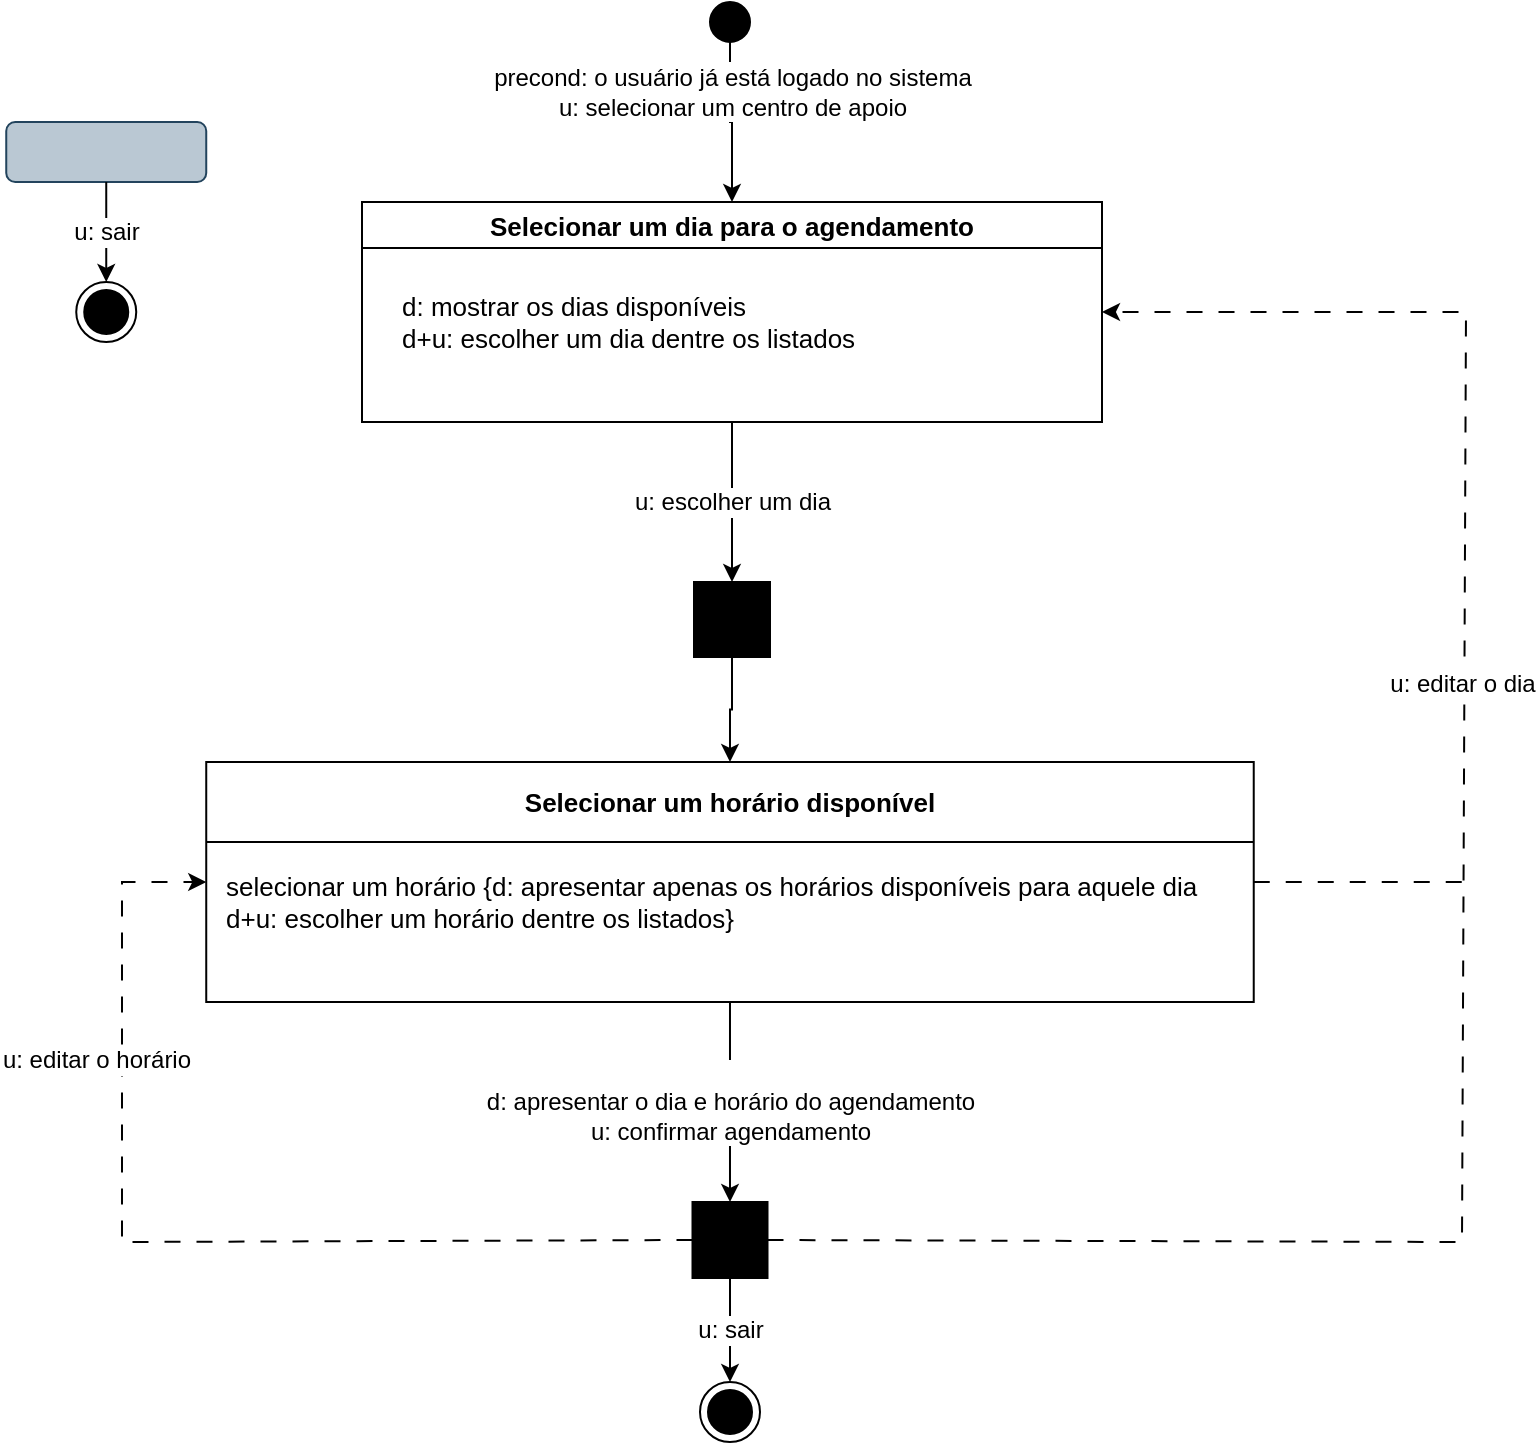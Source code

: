 <mxfile version="25.0.1">
  <diagram name="Página-1" id="4fPj8FKTWWKvgSlPfXeu">
    <mxGraphModel dx="1600" dy="789" grid="1" gridSize="10" guides="1" tooltips="1" connect="1" arrows="1" fold="1" page="1" pageScale="1" pageWidth="827" pageHeight="1169" math="0" shadow="0">
      <root>
        <mxCell id="0" />
        <mxCell id="1" parent="0" />
        <mxCell id="tzBEl5uezkZAkphJzdvv-1" value="&lt;font style=&quot;font-size: 13px;&quot;&gt;Selecionar um dia para o agendamento&lt;/font&gt;" style="swimlane;whiteSpace=wrap;html=1;" vertex="1" parent="1">
          <mxGeometry x="240" y="200" width="370" height="110" as="geometry" />
        </mxCell>
        <mxCell id="tzBEl5uezkZAkphJzdvv-2" value="&lt;div&gt;&lt;font style=&quot;font-size: 13px;&quot;&gt;d: mostrar os dias disponíveis&lt;/font&gt;&lt;/div&gt;&lt;font style=&quot;font-size: 13px;&quot;&gt;d+u: escolher um dia dentre os listados&lt;/font&gt;" style="text;html=1;align=left;verticalAlign=middle;resizable=0;points=[];autosize=1;strokeColor=none;fillColor=none;rotation=0;" vertex="1" parent="tzBEl5uezkZAkphJzdvv-1">
          <mxGeometry x="18" y="40" width="250" height="40" as="geometry" />
        </mxCell>
        <mxCell id="tzBEl5uezkZAkphJzdvv-9" style="edgeStyle=orthogonalEdgeStyle;rounded=0;orthogonalLoop=1;jettySize=auto;html=1;entryX=0.5;entryY=0;entryDx=0;entryDy=0;" edge="1" parent="1" source="tzBEl5uezkZAkphJzdvv-5" target="tzBEl5uezkZAkphJzdvv-1">
          <mxGeometry relative="1" as="geometry" />
        </mxCell>
        <mxCell id="tzBEl5uezkZAkphJzdvv-5" value="" style="ellipse;whiteSpace=wrap;html=1;aspect=fixed;fillColor=#000000;" vertex="1" parent="1">
          <mxGeometry x="414" y="100" width="20" height="20" as="geometry" />
        </mxCell>
        <mxCell id="tzBEl5uezkZAkphJzdvv-4" value="&lt;div&gt;precond: o usuário já está logado no sistema&lt;/div&gt;u: selecionar um centro de apoio" style="text;html=1;align=center;verticalAlign=middle;whiteSpace=wrap;rounded=0;fillColor=default;" vertex="1" parent="1">
          <mxGeometry x="278.5" y="130" width="293" height="30" as="geometry" />
        </mxCell>
        <mxCell id="tzBEl5uezkZAkphJzdvv-16" value="" style="edgeStyle=orthogonalEdgeStyle;rounded=0;orthogonalLoop=1;jettySize=auto;html=1;entryX=0.5;entryY=0;entryDx=0;entryDy=0;" edge="1" parent="1" source="tzBEl5uezkZAkphJzdvv-10" target="tzBEl5uezkZAkphJzdvv-19">
          <mxGeometry relative="1" as="geometry">
            <mxPoint x="69.0" y="353.75" as="targetPoint" />
          </mxGeometry>
        </mxCell>
        <mxCell id="tzBEl5uezkZAkphJzdvv-10" value="" style="whiteSpace=wrap;html=1;fontStyle=1;startSize=23;fillColor=#000000;" vertex="1" parent="1">
          <mxGeometry x="406" y="390" width="38" height="37.5" as="geometry" />
        </mxCell>
        <mxCell id="tzBEl5uezkZAkphJzdvv-19" value="&lt;font style=&quot;font-size: 13px;&quot;&gt;Selecionar um horário disponível&lt;/font&gt;" style="swimlane;whiteSpace=wrap;html=1;startSize=40;" vertex="1" parent="1">
          <mxGeometry x="162.12" y="480" width="523.75" height="120" as="geometry" />
        </mxCell>
        <mxCell id="tzBEl5uezkZAkphJzdvv-34" value="&lt;div&gt;&lt;font style=&quot;font-size: 13px;&quot;&gt;selecionar um horário {d: apresentar apenas os horários disponíveis para aquele dia&lt;/font&gt;&lt;/div&gt;&lt;div&gt;&lt;font style=&quot;font-size: 13px;&quot;&gt;d+u: escolher um horário dentre os listados}&lt;/font&gt;&lt;/div&gt;" style="text;html=1;align=left;verticalAlign=middle;resizable=0;points=[];autosize=1;strokeColor=none;fillColor=none;" vertex="1" parent="tzBEl5uezkZAkphJzdvv-19">
          <mxGeometry x="7.5" y="50" width="510" height="40" as="geometry" />
        </mxCell>
        <mxCell id="tzBEl5uezkZAkphJzdvv-75" value="" style="endArrow=classic;html=1;rounded=0;dashed=1;dashPattern=8 8;exitX=0.5;exitY=1;exitDx=0;exitDy=0;entryX=0;entryY=0.5;entryDx=0;entryDy=0;" edge="1" parent="1" source="tzBEl5uezkZAkphJzdvv-84" target="tzBEl5uezkZAkphJzdvv-19">
          <mxGeometry relative="1" as="geometry">
            <mxPoint x="408.5" y="745" as="sourcePoint" />
            <mxPoint x="120" y="540" as="targetPoint" />
            <Array as="points">
              <mxPoint x="120" y="720" />
              <mxPoint x="120" y="540" />
            </Array>
          </mxGeometry>
        </mxCell>
        <mxCell id="tzBEl5uezkZAkphJzdvv-76" value="u: editar o horário" style="edgeLabel;resizable=0;html=1;;align=center;verticalAlign=middle;fontSize=12;" connectable="0" vertex="1" parent="tzBEl5uezkZAkphJzdvv-75">
          <mxGeometry relative="1" as="geometry">
            <mxPoint x="-45" y="-91" as="offset" />
          </mxGeometry>
        </mxCell>
        <mxCell id="tzBEl5uezkZAkphJzdvv-84" value="" style="whiteSpace=wrap;html=1;fontStyle=1;startSize=23;fillColor=#000000;direction=south;" vertex="1" parent="1">
          <mxGeometry x="405.25" y="700" width="37.5" height="38" as="geometry" />
        </mxCell>
        <mxCell id="tzBEl5uezkZAkphJzdvv-90" value="" style="endArrow=classic;html=1;rounded=0;exitX=0.5;exitY=1;exitDx=0;exitDy=0;" edge="1" parent="1" source="tzBEl5uezkZAkphJzdvv-1" target="tzBEl5uezkZAkphJzdvv-10">
          <mxGeometry relative="1" as="geometry">
            <mxPoint x="230" y="340" as="sourcePoint" />
            <mxPoint x="330" y="340" as="targetPoint" />
          </mxGeometry>
        </mxCell>
        <mxCell id="tzBEl5uezkZAkphJzdvv-91" value="u: escolher um dia" style="edgeLabel;resizable=0;html=1;;align=center;verticalAlign=middle;fontSize=12;" connectable="0" vertex="1" parent="tzBEl5uezkZAkphJzdvv-90">
          <mxGeometry relative="1" as="geometry" />
        </mxCell>
        <mxCell id="tzBEl5uezkZAkphJzdvv-92" value="" style="endArrow=classic;html=1;rounded=0;exitX=0.5;exitY=1;exitDx=0;exitDy=0;entryX=0;entryY=0.5;entryDx=0;entryDy=0;" edge="1" parent="1" source="tzBEl5uezkZAkphJzdvv-19" target="tzBEl5uezkZAkphJzdvv-84">
          <mxGeometry relative="1" as="geometry">
            <mxPoint x="230" y="540" as="sourcePoint" />
            <mxPoint x="330" y="540" as="targetPoint" />
          </mxGeometry>
        </mxCell>
        <mxCell id="tzBEl5uezkZAkphJzdvv-93" value="&lt;div&gt;&lt;br&gt;&lt;/div&gt;&lt;div&gt;&lt;div&gt;d: apresentar o dia e horário do agendamento&lt;/div&gt;u: confirmar agendamento&lt;/div&gt;" style="edgeLabel;resizable=0;html=1;;align=center;verticalAlign=middle;fontSize=12;" connectable="0" vertex="1" parent="tzBEl5uezkZAkphJzdvv-92">
          <mxGeometry relative="1" as="geometry" />
        </mxCell>
        <mxCell id="tzBEl5uezkZAkphJzdvv-95" value="" style="endArrow=classic;html=1;rounded=0;dashed=1;dashPattern=8 8;exitX=0.5;exitY=0;exitDx=0;exitDy=0;entryX=1;entryY=0.5;entryDx=0;entryDy=0;" edge="1" parent="1" source="tzBEl5uezkZAkphJzdvv-84" target="tzBEl5uezkZAkphJzdvv-1">
          <mxGeometry relative="1" as="geometry">
            <mxPoint x="380.0" y="709.0" as="sourcePoint" />
            <mxPoint x="746.25" y="530" as="targetPoint" />
            <Array as="points">
              <mxPoint x="790" y="720" />
              <mxPoint x="792" y="255" />
            </Array>
          </mxGeometry>
        </mxCell>
        <mxCell id="tzBEl5uezkZAkphJzdvv-96" value="u: editar o dia" style="edgeLabel;resizable=0;html=1;;align=center;verticalAlign=middle;fontSize=12;" connectable="0" vertex="1" parent="tzBEl5uezkZAkphJzdvv-95">
          <mxGeometry relative="1" as="geometry">
            <mxPoint x="-1" y="-130" as="offset" />
          </mxGeometry>
        </mxCell>
        <mxCell id="tzBEl5uezkZAkphJzdvv-98" value="" style="endArrow=none;html=1;rounded=0;dashed=1;dashPattern=8 8;exitX=1;exitY=0.5;exitDx=0;exitDy=0;" edge="1" parent="1" source="tzBEl5uezkZAkphJzdvv-19">
          <mxGeometry width="50" height="50" relative="1" as="geometry">
            <mxPoint x="670" y="570" as="sourcePoint" />
            <mxPoint x="790" y="540" as="targetPoint" />
          </mxGeometry>
        </mxCell>
        <mxCell id="tzBEl5uezkZAkphJzdvv-101" value="" style="ellipse;html=1;shape=endState;fillColor=#000000;strokeColor=#000000;" vertex="1" parent="1">
          <mxGeometry x="409" y="790" width="30" height="30" as="geometry" />
        </mxCell>
        <mxCell id="tzBEl5uezkZAkphJzdvv-102" value="" style="endArrow=classic;html=1;rounded=0;exitX=1;exitY=0.5;exitDx=0;exitDy=0;entryX=0.5;entryY=0;entryDx=0;entryDy=0;" edge="1" parent="1" source="tzBEl5uezkZAkphJzdvv-84" target="tzBEl5uezkZAkphJzdvv-101">
          <mxGeometry relative="1" as="geometry">
            <mxPoint x="420" y="790" as="sourcePoint" />
            <mxPoint x="520" y="790" as="targetPoint" />
          </mxGeometry>
        </mxCell>
        <mxCell id="tzBEl5uezkZAkphJzdvv-103" value="u: sair" style="edgeLabel;resizable=0;html=1;;align=center;verticalAlign=middle;fontSize=12;" connectable="0" vertex="1" parent="tzBEl5uezkZAkphJzdvv-102">
          <mxGeometry relative="1" as="geometry" />
        </mxCell>
        <mxCell id="tzBEl5uezkZAkphJzdvv-104" value="" style="rounded=1;whiteSpace=wrap;html=1;fillColor=#bac8d3;strokeColor=#23445d;" vertex="1" parent="1">
          <mxGeometry x="62.12" y="160" width="100" height="30" as="geometry" />
        </mxCell>
        <mxCell id="tzBEl5uezkZAkphJzdvv-108" value="" style="endArrow=classic;html=1;rounded=0;exitX=0.5;exitY=1;exitDx=0;exitDy=0;entryX=0.5;entryY=0;entryDx=0;entryDy=0;" edge="1" parent="1" source="tzBEl5uezkZAkphJzdvv-104" target="tzBEl5uezkZAkphJzdvv-110">
          <mxGeometry relative="1" as="geometry">
            <mxPoint x="70" y="230" as="sourcePoint" />
            <mxPoint x="112" y="240" as="targetPoint" />
          </mxGeometry>
        </mxCell>
        <mxCell id="tzBEl5uezkZAkphJzdvv-109" value="u: sair" style="edgeLabel;resizable=0;html=1;;align=center;verticalAlign=middle;fontSize=12;" connectable="0" vertex="1" parent="tzBEl5uezkZAkphJzdvv-108">
          <mxGeometry relative="1" as="geometry" />
        </mxCell>
        <mxCell id="tzBEl5uezkZAkphJzdvv-110" value="" style="ellipse;html=1;shape=endState;fillColor=#000000;strokeColor=#000000;" vertex="1" parent="1">
          <mxGeometry x="97.12" y="240" width="30" height="30" as="geometry" />
        </mxCell>
      </root>
    </mxGraphModel>
  </diagram>
</mxfile>
